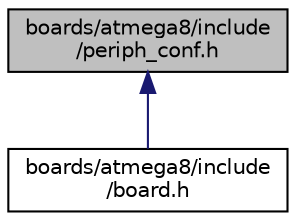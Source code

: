 digraph "boards/atmega8/include/periph_conf.h"
{
 // LATEX_PDF_SIZE
  edge [fontname="Helvetica",fontsize="10",labelfontname="Helvetica",labelfontsize="10"];
  node [fontname="Helvetica",fontsize="10",shape=record];
  Node1 [label="boards/atmega8/include\l/periph_conf.h",height=0.2,width=0.4,color="black", fillcolor="grey75", style="filled", fontcolor="black",tooltip="Peripheral MCU configuration for the ATmega8 standalone \"board\"."];
  Node1 -> Node2 [dir="back",color="midnightblue",fontsize="10",style="solid",fontname="Helvetica"];
  Node2 [label="boards/atmega8/include\l/board.h",height=0.2,width=0.4,color="black", fillcolor="white", style="filled",URL="$atmega8_2include_2board_8h.html",tooltip="Board specific definitions for the standalone ATmega8 \"board\"."];
}
